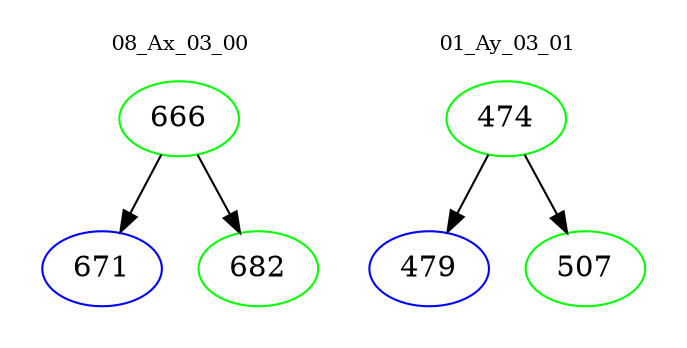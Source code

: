 digraph{
subgraph cluster_0 {
color = white
label = "08_Ax_03_00";
fontsize=10;
T0_666 [label="666", color="green"]
T0_666 -> T0_671 [color="black"]
T0_671 [label="671", color="blue"]
T0_666 -> T0_682 [color="black"]
T0_682 [label="682", color="green"]
}
subgraph cluster_1 {
color = white
label = "01_Ay_03_01";
fontsize=10;
T1_474 [label="474", color="green"]
T1_474 -> T1_479 [color="black"]
T1_479 [label="479", color="blue"]
T1_474 -> T1_507 [color="black"]
T1_507 [label="507", color="green"]
}
}
